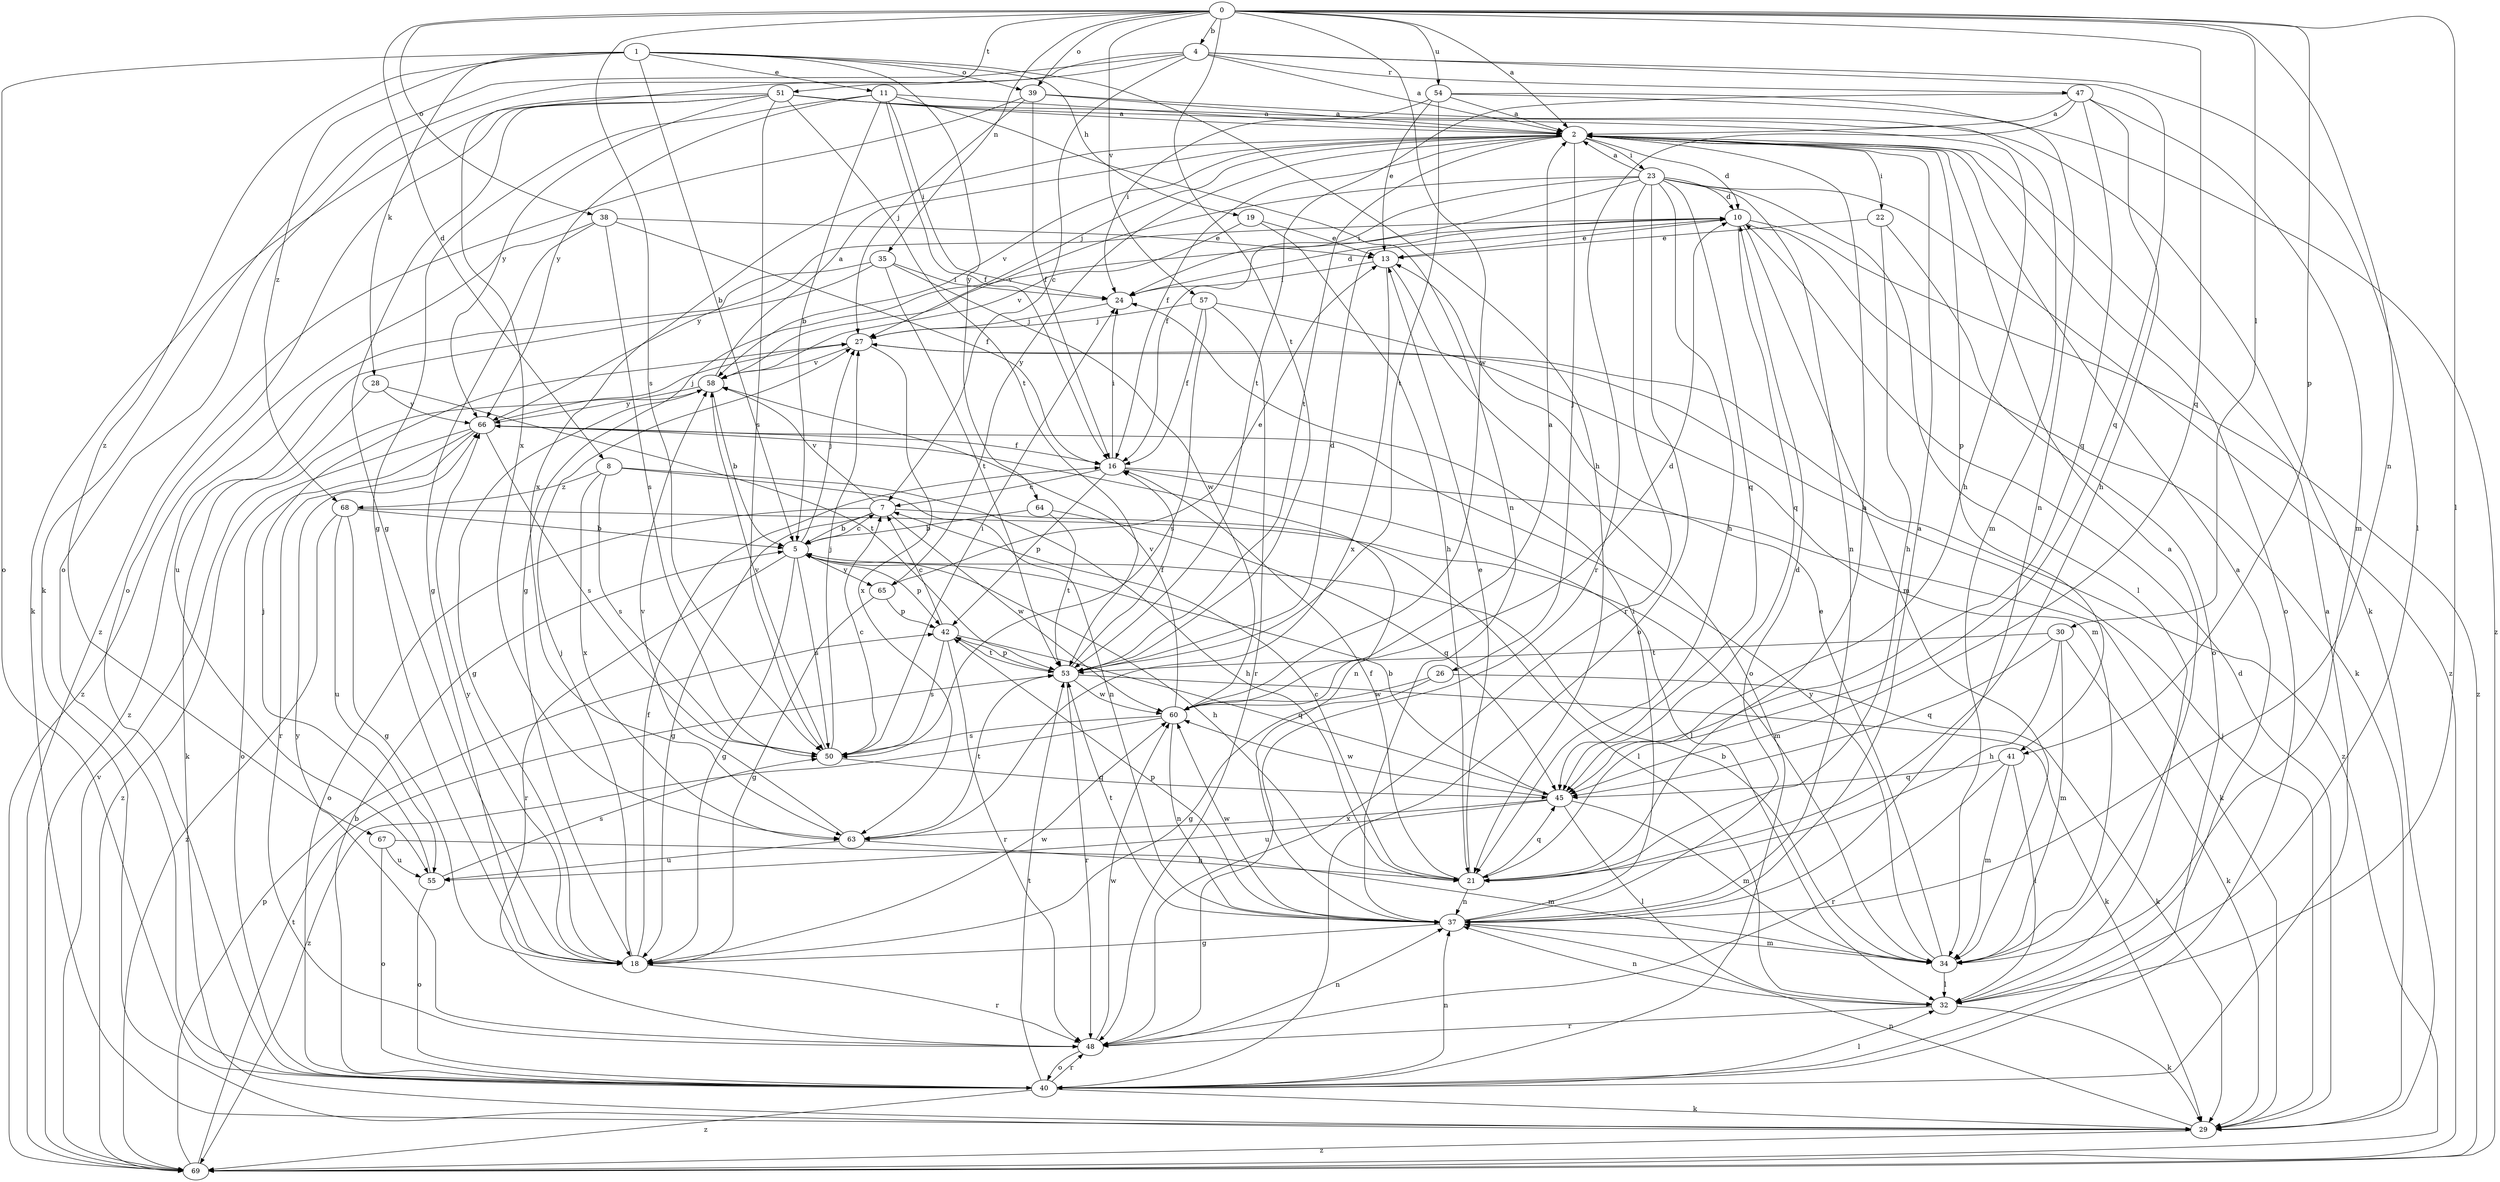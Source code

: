 strict digraph  {
0;
1;
2;
4;
5;
7;
8;
10;
11;
13;
16;
18;
19;
21;
22;
23;
24;
26;
27;
28;
29;
30;
32;
34;
35;
37;
38;
39;
40;
41;
42;
45;
47;
48;
50;
51;
53;
54;
55;
57;
58;
60;
63;
64;
65;
66;
67;
68;
69;
0 -> 2  [label=a];
0 -> 4  [label=b];
0 -> 8  [label=d];
0 -> 30  [label=l];
0 -> 32  [label=l];
0 -> 35  [label=n];
0 -> 37  [label=n];
0 -> 38  [label=o];
0 -> 39  [label=o];
0 -> 41  [label=p];
0 -> 45  [label=q];
0 -> 50  [label=s];
0 -> 51  [label=t];
0 -> 53  [label=t];
0 -> 54  [label=u];
0 -> 57  [label=v];
0 -> 60  [label=w];
1 -> 5  [label=b];
1 -> 11  [label=e];
1 -> 19  [label=h];
1 -> 21  [label=h];
1 -> 28  [label=k];
1 -> 39  [label=o];
1 -> 40  [label=o];
1 -> 64  [label=y];
1 -> 67  [label=z];
1 -> 68  [label=z];
2 -> 10  [label=d];
2 -> 16  [label=f];
2 -> 22  [label=i];
2 -> 23  [label=i];
2 -> 26  [label=j];
2 -> 27  [label=j];
2 -> 40  [label=o];
2 -> 41  [label=p];
2 -> 53  [label=t];
2 -> 58  [label=v];
2 -> 63  [label=x];
2 -> 65  [label=y];
4 -> 2  [label=a];
4 -> 7  [label=c];
4 -> 29  [label=k];
4 -> 32  [label=l];
4 -> 40  [label=o];
4 -> 45  [label=q];
4 -> 47  [label=r];
4 -> 63  [label=x];
5 -> 7  [label=c];
5 -> 18  [label=g];
5 -> 21  [label=h];
5 -> 27  [label=j];
5 -> 42  [label=p];
5 -> 48  [label=r];
5 -> 50  [label=s];
5 -> 65  [label=y];
7 -> 5  [label=b];
7 -> 18  [label=g];
7 -> 32  [label=l];
7 -> 40  [label=o];
7 -> 58  [label=v];
7 -> 60  [label=w];
8 -> 21  [label=h];
8 -> 37  [label=n];
8 -> 50  [label=s];
8 -> 63  [label=x];
8 -> 68  [label=z];
10 -> 13  [label=e];
10 -> 18  [label=g];
10 -> 29  [label=k];
10 -> 34  [label=m];
10 -> 45  [label=q];
10 -> 66  [label=y];
10 -> 69  [label=z];
11 -> 2  [label=a];
11 -> 5  [label=b];
11 -> 16  [label=f];
11 -> 18  [label=g];
11 -> 24  [label=i];
11 -> 37  [label=n];
11 -> 66  [label=y];
13 -> 24  [label=i];
13 -> 40  [label=o];
13 -> 63  [label=x];
16 -> 7  [label=c];
16 -> 24  [label=i];
16 -> 29  [label=k];
16 -> 32  [label=l];
16 -> 42  [label=p];
18 -> 16  [label=f];
18 -> 27  [label=j];
18 -> 48  [label=r];
18 -> 60  [label=w];
18 -> 66  [label=y];
19 -> 13  [label=e];
19 -> 21  [label=h];
19 -> 58  [label=v];
21 -> 2  [label=a];
21 -> 7  [label=c];
21 -> 13  [label=e];
21 -> 16  [label=f];
21 -> 37  [label=n];
21 -> 45  [label=q];
22 -> 13  [label=e];
22 -> 21  [label=h];
22 -> 40  [label=o];
23 -> 2  [label=a];
23 -> 10  [label=d];
23 -> 16  [label=f];
23 -> 21  [label=h];
23 -> 24  [label=i];
23 -> 32  [label=l];
23 -> 37  [label=n];
23 -> 40  [label=o];
23 -> 45  [label=q];
23 -> 48  [label=r];
23 -> 58  [label=v];
23 -> 69  [label=z];
24 -> 10  [label=d];
24 -> 27  [label=j];
26 -> 18  [label=g];
26 -> 29  [label=k];
26 -> 60  [label=w];
27 -> 58  [label=v];
27 -> 63  [label=x];
27 -> 69  [label=z];
28 -> 29  [label=k];
28 -> 53  [label=t];
28 -> 66  [label=y];
29 -> 10  [label=d];
29 -> 27  [label=j];
29 -> 37  [label=n];
29 -> 69  [label=z];
30 -> 21  [label=h];
30 -> 29  [label=k];
30 -> 34  [label=m];
30 -> 45  [label=q];
30 -> 53  [label=t];
32 -> 2  [label=a];
32 -> 29  [label=k];
32 -> 37  [label=n];
32 -> 48  [label=r];
34 -> 2  [label=a];
34 -> 5  [label=b];
34 -> 13  [label=e];
34 -> 32  [label=l];
34 -> 66  [label=y];
35 -> 24  [label=i];
35 -> 53  [label=t];
35 -> 55  [label=u];
35 -> 60  [label=w];
35 -> 69  [label=z];
37 -> 2  [label=a];
37 -> 10  [label=d];
37 -> 18  [label=g];
37 -> 24  [label=i];
37 -> 34  [label=m];
37 -> 42  [label=p];
37 -> 53  [label=t];
37 -> 60  [label=w];
38 -> 13  [label=e];
38 -> 16  [label=f];
38 -> 18  [label=g];
38 -> 50  [label=s];
38 -> 69  [label=z];
39 -> 2  [label=a];
39 -> 16  [label=f];
39 -> 27  [label=j];
39 -> 29  [label=k];
39 -> 69  [label=z];
40 -> 2  [label=a];
40 -> 5  [label=b];
40 -> 29  [label=k];
40 -> 32  [label=l];
40 -> 37  [label=n];
40 -> 48  [label=r];
40 -> 53  [label=t];
40 -> 69  [label=z];
41 -> 32  [label=l];
41 -> 34  [label=m];
41 -> 45  [label=q];
41 -> 48  [label=r];
42 -> 7  [label=c];
42 -> 45  [label=q];
42 -> 48  [label=r];
42 -> 50  [label=s];
42 -> 53  [label=t];
45 -> 5  [label=b];
45 -> 32  [label=l];
45 -> 34  [label=m];
45 -> 55  [label=u];
45 -> 60  [label=w];
45 -> 63  [label=x];
47 -> 2  [label=a];
47 -> 21  [label=h];
47 -> 34  [label=m];
47 -> 45  [label=q];
47 -> 48  [label=r];
47 -> 53  [label=t];
48 -> 37  [label=n];
48 -> 40  [label=o];
48 -> 60  [label=w];
48 -> 66  [label=y];
50 -> 7  [label=c];
50 -> 24  [label=i];
50 -> 27  [label=j];
50 -> 45  [label=q];
50 -> 58  [label=v];
51 -> 2  [label=a];
51 -> 18  [label=g];
51 -> 21  [label=h];
51 -> 29  [label=k];
51 -> 34  [label=m];
51 -> 40  [label=o];
51 -> 50  [label=s];
51 -> 53  [label=t];
51 -> 66  [label=y];
53 -> 10  [label=d];
53 -> 16  [label=f];
53 -> 29  [label=k];
53 -> 42  [label=p];
53 -> 48  [label=r];
53 -> 60  [label=w];
54 -> 2  [label=a];
54 -> 13  [label=e];
54 -> 24  [label=i];
54 -> 37  [label=n];
54 -> 53  [label=t];
54 -> 69  [label=z];
55 -> 27  [label=j];
55 -> 40  [label=o];
55 -> 50  [label=s];
57 -> 16  [label=f];
57 -> 27  [label=j];
57 -> 34  [label=m];
57 -> 48  [label=r];
57 -> 50  [label=s];
58 -> 2  [label=a];
58 -> 5  [label=b];
58 -> 18  [label=g];
58 -> 66  [label=y];
60 -> 2  [label=a];
60 -> 10  [label=d];
60 -> 37  [label=n];
60 -> 50  [label=s];
60 -> 58  [label=v];
60 -> 69  [label=z];
63 -> 21  [label=h];
63 -> 53  [label=t];
63 -> 55  [label=u];
63 -> 58  [label=v];
64 -> 5  [label=b];
64 -> 45  [label=q];
64 -> 53  [label=t];
65 -> 13  [label=e];
65 -> 18  [label=g];
65 -> 42  [label=p];
66 -> 16  [label=f];
66 -> 27  [label=j];
66 -> 37  [label=n];
66 -> 40  [label=o];
66 -> 48  [label=r];
66 -> 50  [label=s];
66 -> 69  [label=z];
67 -> 34  [label=m];
67 -> 40  [label=o];
67 -> 55  [label=u];
68 -> 5  [label=b];
68 -> 18  [label=g];
68 -> 34  [label=m];
68 -> 55  [label=u];
68 -> 69  [label=z];
69 -> 42  [label=p];
69 -> 53  [label=t];
69 -> 58  [label=v];
}
